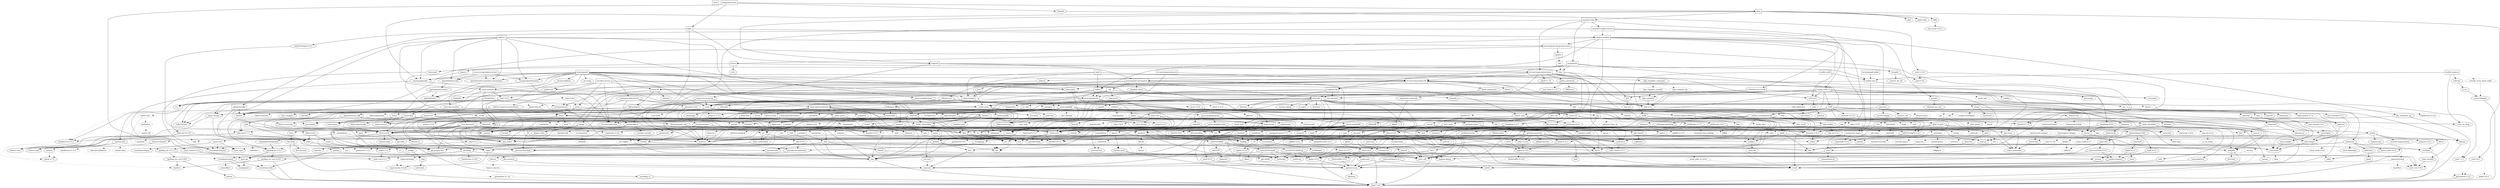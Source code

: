 digraph {
    0 [ label = "tests" shape = box]
    1 [ label = "catalyst-toolbox" shape = box]
    2 [ label = "chain-addr" shape = box]
    3 [ label = "chain-core" shape = box]
    4 [ label = "chain-ser" shape = box]
    5 [ label = "chain-crypto" shape = box]
    6 [ label = "typed-bytes" shape = box]
    7 [ label = "chain-impl-mockchain" shape = box]
    8 [ label = "cardano-legacy-address" shape = box]
    9 [ label = "chain-time" shape = box]
    10 [ label = "chain-vote" shape = box]
    11 [ label = "imhamt" shape = box]
    12 [ label = "sparse-array" shape = box]
    13 [ label = "chain-storage" shape = box]
    14 [ label = "jcli" shape = box]
    15 [ label = "jormungandr-lib" shape = box]
    16 [ label = "jormungandr-automation" shape = box]
    17 [ label = "jortestkit" shape = box]
    18 [ label = "jormungandr-integration-tests" shape = box]
    19 [ label = "hersir" shape = box]
    20 [ label = "thor" shape = box]
    21 [ label = "loki" shape = box]
    22 [ label = "mjolnir" shape = box]
    23 [ label = "snapshot-lib" shape = box]
    24 [ label = "symmetric-cipher" shape = box]
    25 [ label = "vit-servicing-station-lib" shape = box]
    26 [ label = "event-db" shape = box]
    27 [ label = "vit-servicing-station-tests" shape = box]
    28 [ label = "wallet" shape = box]
    29 [ label = "chain-path-derivation" shape = box]
    30 [ label = "hdkeygen" shape = box]
    31 [ label = "chain-network" shape = box]
    32 [ label = "jormungandrwallet" shape = box]
    33 [ label = "wallet-core" shape = box]
    34 [ label = "wallet-wasm-js" shape = box]
    35 [ label = "wallet-uniffi" shape = box]
    36 [ label = "jormungandr" shape = box]
    37 [ label = "explorer" shape = box]
    38 [ label = "settings" shape = box]
    39 [ label = "blockchain" shape = box]
    40 [ label = "vit-servicing-station-cli" shape = box]
    41 [ label = "vit-servicing-station-server" shape = box]
    42 [ label = "iapyx" shape = box]
    43 [ label = "valgrind" shape = box]
    44 [ label = "vitup" shape = box]
    45 [ label = "mainnet-lib" shape = box]
    46 [ label = "mainnet-tools" shape = box]
    47 [ label = "scheduler-service-lib" shape = box]
    48 [ label = "signals-handler" shape = box]
    49 [ label = "snapshot-trigger-service" shape = box]
    50 [ label = "voting_tools_rs" shape = box]
    51 [ label = "integration-tests" shape = box]
    52 [ label = "cat-data-service" shape = box]
    53 [ label = "audit" shape = box]
    54 [ label = "assert_fs" ]
    55 [ label = "bech32 0.8.1" ]
    56 [ label = "clap 4.2.1" ]
    57 [ label = "color-eyre" ]
    58 [ label = "csv" ]
    59 [ label = "fraction" ]
    60 [ label = "futures" ]
    61 [ label = "gag" ]
    62 [ label = "governor" ]
    63 [ label = "graphql_client" ]
    64 [ label = "hex" ]
    65 [ label = "image" ]
    66 [ label = "itertools 0.10.5" ]
    67 [ label = "once_cell" ]
    68 [ label = "qrcode" ]
    69 [ label = "quircs" ]
    70 [ label = "rand 0.8.5" ]
    71 [ label = "rand_chacha 0.3.1" ]
    72 [ label = "rayon" ]
    73 [ label = "regex" ]
    74 [ label = "reqwest" ]
    75 [ label = "rust_decimal" ]
    76 [ label = "serde" ]
    77 [ label = "serde_json" ]
    78 [ label = "serde_yaml" ]
    79 [ label = "sscanf" ]
    80 [ label = "thiserror" ]
    81 [ label = "time 0.3.20" ]
    82 [ label = "tokio" ]
    83 [ label = "tracing" ]
    84 [ label = "tracing-subscriber" ]
    85 [ label = "url" ]
    86 [ label = "cryptoxide 0.4.4" ]
    87 [ label = "proptest" ]
    88 [ label = "quickcheck" ]
    89 [ label = "curve25519-dalek-ng" ]
    90 [ label = "ed25519-bip32 0.4.1" ]
    91 [ label = "ed25519-dalek" ]
    92 [ label = "generic-array" ]
    93 [ label = "rand_core 0.6.4" ]
    94 [ label = "sha2 0.10.6" ]
    95 [ label = "lazy_static" ]
    96 [ label = "strum" ]
    97 [ label = "cbor_event" ]
    98 [ label = "base64 0.21.0" ]
    99 [ label = "const_format" ]
    100 [ label = "criterion" style = dashed]
    101 [ label = "data-pile" ]
    102 [ label = "sled" ]
    103 [ label = "tempfile" ]
    104 [ label = "base64 0.13.1" ]
    105 [ label = "bincode" ]
    106 [ label = "bytes" ]
    107 [ label = "clap_complete" ]
    108 [ label = "gtmpl" ]
    109 [ label = "rpassword" ]
    110 [ label = "http" ]
    111 [ label = "humantime" ]
    112 [ label = "parity-multiaddr" ]
    113 [ label = "serde_with" ]
    114 [ label = "assert_cmd" ]
    115 [ label = "bytesize" ]
    116 [ label = "custom_debug" ]
    117 [ label = "flate2" ]
    118 [ label = "fs_extra" ]
    119 [ label = "json" ]
    120 [ label = "keynesis" ]
    121 [ label = "log" ]
    122 [ label = "netstat2" ]
    123 [ label = "os_info" ]
    124 [ label = "poldercast" ]
    125 [ label = "predicates 2.1.5" ]
    126 [ label = "prost 0.9.0" ]
    127 [ label = "semver" ]
    128 [ label = "sysinfo" ]
    129 [ label = "tar" ]
    130 [ label = "tokio-stream" ]
    131 [ label = "tonic 0.6.2" ]
    132 [ label = "warp" ]
    133 [ label = "zip" ]
    134 [ label = "console" ]
    135 [ label = "dialoguer" ]
    136 [ label = "indicatif" ]
    137 [ label = "sha-1" ]
    138 [ label = "sha2 0.9.9" ]
    139 [ label = "bech32 0.7.3" ]
    140 [ label = "yaml-rust" ]
    141 [ label = "ctrlc" ]
    142 [ label = "slave-pool" ]
    143 [ label = "cocoon" ]
    144 [ label = "dirs" ]
    145 [ label = "serde_test" style = dashed]
    146 [ label = "zeroize" ]
    147 [ label = "diesel" ]
    148 [ label = "diesel_migrations" ]
    149 [ label = "dotenv" ]
    150 [ label = "http-zipkin" ]
    151 [ label = "notify" ]
    152 [ label = "r2d2" ]
    153 [ label = "simplelog 0.8.0" ]
    154 [ label = "tracing-futures" ]
    155 [ label = "bb8" ]
    156 [ label = "bb8-postgres" ]
    157 [ label = "chrono" ]
    158 [ label = "dotenvy" ]
    159 [ label = "tokio-postgres" ]
    160 [ label = "cfg-if 0.1.10" ]
    161 [ label = "dyn-clone" ]
    162 [ label = "fake" ]
    163 [ label = "hyper" ]
    164 [ label = "postgres" ]
    165 [ label = "pretty_assertions" ]
    166 [ label = "rand 0.7.3" ]
    167 [ label = "rand_core 0.5.1" ]
    168 [ label = "refinery" ]
    169 [ label = "hashlink" ]
    170 [ label = "http-body" ]
    171 [ label = "pin-project" ]
    172 [ label = "clear_on_drop" ]
    173 [ label = "console_error_panic_hook" style = dashed]
    174 [ label = "getrandom 0.2.9" ]
    175 [ label = "js-sys" ]
    176 [ label = "wasm-bindgen" ]
    177 [ label = "web-sys" ]
    178 [ label = "uniffi" ]
    179 [ label = "arc-swap" ]
    180 [ label = "jsonrpsee-core" ]
    181 [ label = "jsonrpsee-http-server" ]
    182 [ label = "linked-hash-map" ]
    183 [ label = "local-ip-address" ]
    184 [ label = "lru" ]
    185 [ label = "opentelemetry" ]
    186 [ label = "opentelemetry-otlp" ]
    187 [ label = "opentelemetry-semantic-conventions" ]
    188 [ label = "prometheus" style = dashed]
    189 [ label = "tokio-util 0.6.10" ]
    190 [ label = "tracing-appender" ]
    191 [ label = "tracing-opentelemetry" ]
    192 [ label = "trust-dns-resolver" ]
    193 [ label = "anyhow" ]
    194 [ label = "async-graphql" ]
    195 [ label = "async-graphql-warp" ]
    196 [ label = "futures-channel" ]
    197 [ label = "futures-util" ]
    198 [ label = "ed25519-bip32 0.3.2" ]
    199 [ label = "prettytable-rs" ]
    200 [ label = "warp-reverse-proxy" ]
    201 [ label = "diffy" ]
    202 [ label = "glob" ]
    203 [ label = "path-slash" ]
    204 [ label = "rustls" ]
    205 [ label = "rustls-pemfile" ]
    206 [ label = "tempdir" ]
    207 [ label = "tokio-rustls" ]
    208 [ label = "uuid 0.8.2" ]
    209 [ label = "walkdir" ]
    210 [ label = "cardano-serialization-lib" ]
    211 [ label = "pharos" ]
    212 [ label = "job_scheduler_ng" ]
    213 [ label = "num-traits" ]
    214 [ label = "uuid 1.3.1" ]
    215 [ label = "bytekind" ]
    216 [ label = "cddl" ]
    217 [ label = "ciborium" ]
    218 [ label = "dashmap" ]
    219 [ label = "microtype" ]
    220 [ label = "nonempty" ]
    221 [ label = "validity" ]
    222 [ label = "cfg-if 1.0.0" ]
    223 [ label = "libmath" ]
    224 [ label = "rand_chacha 0.2.2" ]
    225 [ label = "axum" ]
    226 [ label = "metrics" ]
    227 [ label = "metrics-exporter-prometheus" ]
    228 [ label = "tower-http" ]
    229 [ label = "clap_complete_command" ]
    230 [ label = "anstyle" ]
    231 [ label = "doc-comment" ]
    232 [ label = "globwalk" ]
    233 [ label = "predicates 3.0.2" ]
    234 [ label = "predicates-core" ]
    235 [ label = "predicates-tree" ]
    236 [ label = "clap_builder" ]
    237 [ label = "backtrace" ]
    238 [ label = "color-spantrace" style = dashed]
    239 [ label = "eyre" ]
    240 [ label = "indenter" ]
    241 [ label = "owo-colors" ]
    242 [ label = "tracing-error" style = dashed]
    243 [ label = "csv-core" ]
    244 [ label = "itoa" ]
    245 [ label = "ryu" ]
    246 [ label = "num" ]
    247 [ label = "futures-core" ]
    248 [ label = "futures-executor" ]
    249 [ label = "futures-io" ]
    250 [ label = "futures-sink" ]
    251 [ label = "futures-task" ]
    252 [ label = "filedescriptor" ]
    253 [ label = "futures-timer" style = dashed]
    254 [ label = "no-std-compat" ]
    255 [ label = "nonzero_ext" ]
    256 [ label = "parking_lot 0.12.1" ]
    257 [ label = "smallvec" ]
    258 [ label = "bytemuck" ]
    259 [ label = "byteorder" ]
    260 [ label = "color_quant" ]
    261 [ label = "gif" style = dashed]
    262 [ label = "jpeg-decoder" style = dashed]
    263 [ label = "num-iter" ]
    264 [ label = "num-rational 0.3.2" ]
    265 [ label = "png" style = dashed]
    266 [ label = "scoped_threadpool" style = dashed]
    267 [ label = "tiff" style = dashed]
    268 [ label = "either" ]
    269 [ label = "checked_int_cast" ]
    270 [ label = "ppv-lite86" ]
    271 [ label = "rayon-core" ]
    272 [ label = "aho-corasick" ]
    273 [ label = "memchr" ]
    274 [ label = "regex-syntax 0.6.29" ]
    275 [ label = "serde_urlencoded" ]
    276 [ label = "tower-service" ]
    277 [ label = "arrayvec 0.7.2" ]
    278 [ label = "borsh" style = dashed]
    279 [ label = "bytecheck" style = dashed]
    280 [ label = "rkyv" style = dashed]
    281 [ label = "indexmap" ]
    282 [ label = "time-core" ]
    283 [ label = "mio" style = dashed]
    284 [ label = "num_cpus" ]
    285 [ label = "pin-project-lite" ]
    286 [ label = "tracing-core" ]
    287 [ label = "matchers" style = dashed]
    288 [ label = "nu-ansi-term" style = dashed]
    289 [ label = "sharded-slab" style = dashed]
    290 [ label = "thread_local" ]
    291 [ label = "tracing-log" style = dashed]
    292 [ label = "tracing-serde" style = dashed]
    293 [ label = "form_urlencoded" ]
    294 [ label = "idna 0.3.0" ]
    295 [ label = "percent-encoding" ]
    296 [ label = "bit-set" style = dashed]
    297 [ label = "bitflags" ]
    298 [ label = "quick-error 2.0.1" style = dashed]
    299 [ label = "rand_xorshift" ]
    300 [ label = "rusty-fork" style = dashed]
    301 [ label = "unarray" ]
    302 [ label = "env_logger" style = dashed]
    303 [ label = "digest 0.9.0" ]
    304 [ label = "subtle-ng" ]
    305 [ label = "curve25519-dalek" ]
    306 [ label = "ed25519" ]
    307 [ label = "typenum" ]
    308 [ label = "digest 0.10.6" ]
    309 [ label = "atty" style = dashed]
    310 [ label = "cast" style = dashed]
    311 [ label = "clap 2.34.0" style = dashed]
    312 [ label = "criterion-plot" style = dashed]
    313 [ label = "oorandom" style = dashed]
    314 [ label = "plotters" style = dashed]
    315 [ label = "serde_cbor" style = dashed]
    316 [ label = "tinytemplate" style = dashed]
    317 [ label = "memmap2" ]
    318 [ label = "crc32fast" ]
    319 [ label = "crossbeam-epoch" ]
    320 [ label = "crossbeam-utils" ]
    321 [ label = "fxhash" ]
    322 [ label = "libc" ]
    323 [ label = "parking_lot 0.11.2" ]
    324 [ label = "fastrand" ]
    325 [ label = "gtmpl_value" ]
    326 [ label = "fnv" ]
    327 [ label = "arrayref" ]
    328 [ label = "bs58" ]
    329 [ label = "data-encoding" ]
    330 [ label = "multihash" ]
    331 [ label = "static_assertions" ]
    332 [ label = "unsigned-varint 0.7.1" ]
    333 [ label = "bstr" ]
    334 [ label = "wait-timeout" ]
    335 [ label = "miniz_oxide 0.6.2" ]
    336 [ label = "cryptoxide 0.3.6" ]
    337 [ label = "difflib" style = dashed]
    338 [ label = "float-cmp" style = dashed]
    339 [ label = "normalize-line-endings" style = dashed]
    340 [ label = "filetime" ]
    341 [ label = "tokio-util 0.7.7" ]
    342 [ label = "async-stream" ]
    343 [ label = "h2" style = dashed]
    344 [ label = "hyper-timeout" style = dashed]
    345 [ label = "tower" ]
    346 [ label = "tower-layer" ]
    347 [ label = "headers" ]
    348 [ label = "mime" ]
    349 [ label = "mime_guess" ]
    350 [ label = "multiparty" style = dashed]
    351 [ label = "scoped-tls" ]
    352 [ label = "tokio-tungstenite" style = dashed]
    353 [ label = "aes" style = dashed]
    354 [ label = "bzip2" style = dashed]
    355 [ label = "constant_time_eq" style = dashed]
    356 [ label = "hmac 0.12.1" ]
    357 [ label = "pbkdf2 0.11.0" style = dashed]
    358 [ label = "sha1" ]
    359 [ label = "zstd" style = dashed]
    360 [ label = "unicode-width" ]
    361 [ label = "shell-words" ]
    362 [ label = "number_prefix" ]
    363 [ label = "block-buffer 0.9.0" ]
    364 [ label = "opaque-debug" ]
    365 [ label = "crossbeam-channel" ]
    366 [ label = "aes-gcm" ]
    367 [ label = "chacha20poly1305" ]
    368 [ label = "hmac 0.11.0" ]
    369 [ label = "pbkdf2 0.9.0" ]
    370 [ label = "dirs-sys" ]
    371 [ label = "pq-sys" style = dashed]
    372 [ label = "migrations_internals" ]
    373 [ label = "zipkin" ]
    374 [ label = "scheduled-thread-pool" ]
    375 [ label = "termcolor" ]
    376 [ label = "num-integer" ]
    377 [ label = "time 0.1.45" style = dashed]
    378 [ label = "fallible-iterator" ]
    379 [ label = "phf" ]
    380 [ label = "postgres-protocol" ]
    381 [ label = "postgres-types" ]
    382 [ label = "socket2 0.5.1" ]
    383 [ label = "httparse" ]
    384 [ label = "httpdate" ]
    385 [ label = "socket2 0.4.9" style = dashed]
    386 [ label = "want" ]
    387 [ label = "ansi_term 0.11.0" ]
    388 [ label = "difference" ]
    389 [ label = "getrandom 0.1.16" style = dashed]
    390 [ label = "refinery-core" ]
    391 [ label = "hashbrown 0.12.3" ]
    392 [ label = "camino" ]
    393 [ label = "cargo_metadata" ]
    394 [ label = "beef" ]
    395 [ label = "jsonrpsee-types" ]
    396 [ label = "rustc-hash" style = dashed]
    397 [ label = "globset" ]
    398 [ label = "unicase" ]
    399 [ label = "opentelemetry_api" ]
    400 [ label = "opentelemetry_sdk" ]
    401 [ label = "opentelemetry-proto" ]
    402 [ label = "prost 0.11.8" style = dashed]
    403 [ label = "tonic 0.8.3" style = dashed]
    404 [ label = "protobuf" style = dashed]
    405 [ label = "slab" style = dashed]
    406 [ label = "lru-cache" ]
    407 [ label = "resolv-conf" style = dashed]
    408 [ label = "trust-dns-proto" ]
    409 [ label = "async-graphql-parser" ]
    410 [ label = "async-graphql-value" ]
    411 [ label = "fast_chemail" style = dashed]
    412 [ label = "multer" ]
    413 [ label = "pin-utils" ]
    414 [ label = "encode_unicode" ]
    415 [ label = "is-terminal" ]
    416 [ label = "term" ]
    417 [ label = "ansi_term 0.12.1" ]
    418 [ label = "ring" ]
    419 [ label = "sct" ]
    420 [ label = "webpki" ]
    421 [ label = "rand 0.4.6" ]
    422 [ label = "remove_dir_all" ]
    423 [ label = "same-file" ]
    424 [ label = "num-bigint" ]
    425 [ label = "schemars" ]
    426 [ label = "cron" ]
    427 [ label = "libm" style = dashed]
    428 [ label = "abnf_to_pest" ]
    429 [ label = "base16" ]
    430 [ label = "base64-url" style = dashed]
    431 [ label = "clap 3.2.23" style = dashed]
    432 [ label = "codespan-reporting" ]
    433 [ label = "hexf-parse" ]
    434 [ label = "itertools 0.11.0" ]
    435 [ label = "lexical-core" ]
    436 [ label = "pest_meta" ]
    437 [ label = "pest_vm" ]
    438 [ label = "regex-syntax 0.7.4" style = dashed]
    439 [ label = "simplelog 0.12.1" ]
    440 [ label = "uriparse" style = dashed]
    441 [ label = "ciborium-io" ]
    442 [ label = "ciborium-ll" ]
    443 [ label = "hashbrown 0.14.0" ]
    444 [ label = "lock_api" ]
    445 [ label = "parking_lot_core 0.9.8" ]
    446 [ label = "secrecy" style = dashed]
    447 [ label = "rand 0.3.23" ]
    448 [ label = "axum-core" ]
    449 [ label = "matchit" ]
    450 [ label = "serde_path_to_error" style = dashed]
    451 [ label = "sync_wrapper" ]
    452 [ label = "ahash 0.7.6" ]
    453 [ label = "ipnet" ]
    454 [ label = "metrics-util" ]
    455 [ label = "quanta" ]
    456 [ label = "http-range-header" ]
    457 [ label = "clap_complete_fig" style = dashed]
    458 [ label = "clap_complete_nushell" style = dashed]
    459 [ label = "ignore" ]
    460 [ label = "termtree" ]
    461 [ label = "anstream" style = dashed]
    462 [ label = "clap_lex 0.4.1" ]
    463 [ label = "strsim" style = dashed]
    464 [ label = "addr2line" ]
    465 [ label = "object" ]
    466 [ label = "rustc-demangle" ]
    467 [ label = "num-complex" ]
    468 [ label = "num-rational 0.4.1" ]
    469 [ label = "weezl" style = dashed]
    470 [ label = "deflate" style = dashed]
    471 [ label = "miniz_oxide 0.3.7" style = dashed]
    472 [ label = "miniz_oxide 0.4.4" style = dashed]
    473 [ label = "crossbeam-deque" ]
    474 [ label = "hashbrown 0.13.2" style = dashed]
    475 [ label = "ptr_meta" style = dashed]
    476 [ label = "simdutf8" style = dashed]
    477 [ label = "rend" style = dashed]
    478 [ label = "seahash" style = dashed]
    479 [ label = "regex-automata" style = dashed]
    480 [ label = "overload" style = dashed]
    481 [ label = "unicode-bidi" ]
    482 [ label = "unicode-normalization" ]
    483 [ label = "bit-vec" style = dashed]
    484 [ label = "quick-error 1.2.3" style = dashed]
    485 [ label = "subtle" ]
    486 [ label = "signature" ]
    487 [ label = "block-buffer 0.10.4" style = dashed]
    488 [ label = "crypto-common" ]
    489 [ label = "textwrap 0.11.0" style = dashed]
    490 [ label = "plotters-backend" style = dashed]
    491 [ label = "plotters-svg" style = dashed]
    492 [ label = "half" ]
    493 [ label = "memoffset" ]
    494 [ label = "scopeguard" ]
    495 [ label = "instant" ]
    496 [ label = "parking_lot_core 0.8.6" ]
    497 [ label = "unsigned-varint 0.5.1" ]
    498 [ label = "adler" ]
    499 [ label = "tokio-io-timeout" style = dashed]
    500 [ label = "headers-core" ]
    501 [ label = "try-lock" ]
    502 [ label = "tungstenite" style = dashed]
    503 [ label = "cipher 0.3.0" ]
    504 [ label = "bzip2-sys" style = dashed]
    505 [ label = "password-hash" style = dashed]
    506 [ label = "zstd-safe" style = dashed]
    507 [ label = "aead 0.4.3" ]
    508 [ label = "ctr" ]
    509 [ label = "ghash" ]
    510 [ label = "aead 0.5.2" ]
    511 [ label = "chacha20" ]
    512 [ label = "cipher 0.4.4" ]
    513 [ label = "poly1305" ]
    514 [ label = "crypto-mac" ]
    515 [ label = "lazycell" ]
    516 [ label = "zipkin-types" ]
    517 [ label = "phf_shared" ]
    518 [ label = "md-5" ]
    519 [ label = "stringprep" ]
    520 [ label = "siphasher" ]
    521 [ label = "toml" ]
    522 [ label = "cargo-platform" ]
    523 [ label = "hostname" style = dashed]
    524 [ label = "idna 0.2.3" ]
    525 [ label = "tinyvec" ]
    526 [ label = "pest" ]
    527 [ label = "ascii_utils" style = dashed]
    528 [ label = "encoding_rs" ]
    529 [ label = "spin" ]
    530 [ label = "io-lifetimes" ]
    531 [ label = "dirs-next" ]
    532 [ label = "untrusted" ]
    533 [ label = "nom" ]
    534 [ label = "abnf" ]
    535 [ label = "pretty" ]
    536 [ label = "clap_lex 0.2.4" style = dashed]
    537 [ label = "textwrap 0.16.0" style = dashed]
    538 [ label = "lexical-parse-float" style = dashed]
    539 [ label = "lexical-parse-integer" style = dashed]
    540 [ label = "lexical-util" ]
    541 [ label = "lexical-write-float" style = dashed]
    542 [ label = "lexical-write-integer" style = dashed]
    543 [ label = "atomic-shim" style = dashed]
    544 [ label = "hashbrown 0.11.2" style = dashed]
    545 [ label = "sketches-ddsketch" style = dashed]
    546 [ label = "anstyle-parse" style = dashed]
    547 [ label = "concolor-override" style = dashed]
    548 [ label = "concolor-query" style = dashed]
    549 [ label = "utf8parse" style = dashed]
    550 [ label = "gimli" ]
    551 [ label = "adler32" style = dashed]
    552 [ label = "ahash 0.8.3" style = dashed]
    553 [ label = "utf-8" style = dashed]
    554 [ label = "base64ct" style = dashed]
    555 [ label = "zstd-sys" style = dashed]
    556 [ label = "polyval" ]
    557 [ label = "inout" ]
    558 [ label = "universal-hash 0.5.0" ]
    559 [ label = "match_cfg" style = dashed]
    560 [ label = "matches" ]
    561 [ label = "tinyvec_macros" style = dashed]
    562 [ label = "ucd-trie" ]
    563 [ label = "dirs-sys-next" ]
    564 [ label = "minimal-lexical" ]
    565 [ label = "abnf-core" ]
    566 [ label = "arrayvec 0.5.2" ]
    567 [ label = "typed-arena" ]
    568 [ label = "unicode-segmentation" ]
    569 [ label = "os_str_bytes" style = dashed]
    570 [ label = "universal-hash 0.4.1" ]
    1 -> 57 [ ]
    1 -> 61 [ ]
    1 -> 62 [ ]
    1 -> 18 [ ]
    1 -> 68 [ ]
    1 -> 69 [ ]
    1 -> 79 [ ]
    1 -> 24 [ ]
    1 -> 25 [ style = dotted]
    1 -> 28 [ ]
    2 -> 3 [ ]
    2 -> 5 [ ]
    3 -> 4 [ ]
    4 -> 80 [ ]
    5 -> 55 [ ]
    5 -> 89 [ ]
    5 -> 90 [ ]
    5 -> 91 [ ]
    5 -> 64 [ ]
    5 -> 87 [ style = dotted]
    5 -> 88 [ style = dotted]
    5 -> 72 [ ]
    5 -> 94 [ ]
    5 -> 6 [ ]
    7 -> 8 [ ]
    7 -> 2 [ ]
    7 -> 9 [ ]
    7 -> 10 [ ]
    7 -> 11 [ ]
    7 -> 12 [ ]
    7 -> 96 [ ]
    7 -> 83 [ ]
    8 -> 97 [ ]
    8 -> 90 [ ]
    9 -> 3 [ ]
    9 -> 87 [ style = dotted]
    9 -> 88 [ style = dotted]
    10 -> 98 [ ]
    10 -> 3 [ ]
    10 -> 5 [ ]
    10 -> 99 [ ]
    11 -> 87 [ style = dotted]
    11 -> 80 [ ]
    13 -> 100 [ style = dotted]
    13 -> 101 [ ]
    13 -> 93 [ style = dotted]
    13 -> 102 [ ]
    13 -> 103 [ style = dotted]
    13 -> 80 [ ]
    14 -> 105 [ ]
    14 -> 107 [ ]
    14 -> 108 [ ]
    14 -> 15 [ ]
    14 -> 74 [ ]
    14 -> 109 [ ]
    14 -> 78 [ ]
    15 -> 7 [ ]
    15 -> 110 [ ]
    15 -> 111 [ ]
    15 -> 112 [ ]
    15 -> 113 [ ]
    16 -> 114 [ ]
    16 -> 13 [ ]
    16 -> 63 [ ]
    16 -> 14 [ ]
    16 -> 17 [ ]
    16 -> 119 [ ]
    16 -> 122 [ ]
    16 -> 124 [ ]
    16 -> 131 [ ]
    16 -> 84 [ ]
    17 -> 54 [ ]
    17 -> 55 [ ]
    17 -> 115 [ ]
    17 -> 58 [ ]
    17 -> 116 [ ]
    17 -> 135 [ ]
    17 -> 118 [ ]
    17 -> 64 [ ]
    17 -> 111 [ ]
    17 -> 136 [ ]
    17 -> 123 [ ]
    17 -> 125 [ ]
    17 -> 74 [ ]
    17 -> 127 [ ]
    17 -> 78 [ ]
    17 -> 137 [ ]
    17 -> 138 [ ]
    17 -> 128 [ ]
    17 -> 129 [ ]
    17 -> 132 [ ]
    17 -> 133 [ ]
    18 -> 139 [ ]
    18 -> 19 [ ]
    18 -> 22 [ ]
    19 -> 141 [ ]
    19 -> 142 [ ]
    19 -> 20 [ ]
    20 -> 143 [ ]
    20 -> 144 [ ]
    20 -> 16 [ ]
    21 -> 20 [ ]
    22 -> 21 [ ]
    23 -> 59 [ ]
    23 -> 15 [ ]
    23 -> 74 [ ]
    23 -> 75 [ ]
    23 -> 145 [ style = dotted]
    24 -> 86 [ ]
    24 -> 70 [ ]
    24 -> 80 [ ]
    24 -> 146 [ ]
    25 -> 56 [ ]
    25 -> 148 [ ]
    25 -> 149 [ ]
    25 -> 26 [ ]
    25 -> 150 [ ]
    25 -> 66 [ ]
    25 -> 151 [ ]
    25 -> 153 [ ]
    25 -> 23 [ ]
    25 -> 154 [ ]
    25 -> 84 [ ]
    25 -> 132 [ ]
    26 -> 156 [ ]
    26 -> 158 [ ]
    26 -> 75 [ ]
    26 -> 80 [ ]
    27 -> 114 [ ]
    27 -> 160 [ ]
    27 -> 161 [ ]
    27 -> 162 [ ]
    27 -> 17 [ ]
    27 -> 165 [ ]
    27 -> 168 [ ]
    27 -> 25 [ ]
    28 -> 169 [ ]
    28 -> 30 [ ]
    28 -> 66 [ ]
    28 -> 15 [ ]
    29 -> 80 [ ]
    30 -> 8 [ ]
    30 -> 2 [ ]
    30 -> 29 [ ]
    31 -> 5 [ ]
    31 -> 60 [ ]
    31 -> 80 [ ]
    31 -> 131 [ ]
    32 -> 33 [ ]
    33 -> 139 [ ]
    33 -> 24 [ ]
    33 -> 28 [ ]
    34 -> 172 [ ]
    34 -> 173 [ style = dotted]
    34 -> 33 [ ]
    34 -> 177 [ ]
    35 -> 178 [ ]
    35 -> 33 [ ]
    36 -> 179 [ ]
    36 -> 31 [ ]
    36 -> 13 [ ]
    36 -> 56 [ ]
    36 -> 150 [ ]
    36 -> 15 [ ]
    36 -> 181 [ ]
    36 -> 183 [ ]
    36 -> 186 [ ]
    36 -> 187 [ ]
    36 -> 124 [ ]
    36 -> 188 [ style = dotted]
    36 -> 74 [ ]
    36 -> 78 [ ]
    36 -> 190 [ ]
    36 -> 191 [ ]
    36 -> 192 [ ]
    36 -> 132 [ ]
    37 -> 193 [ ]
    37 -> 195 [ ]
    37 -> 31 [ ]
    37 -> 150 [ ]
    37 -> 18 [ ]
    37 -> 186 [ ]
    37 -> 187 [ ]
    37 -> 190 [ ]
    37 -> 191 [ ]
    38 -> 102 [ ]
    38 -> 80 [ ]
    39 -> 7 [ ]
    39 -> 184 [ ]
    40 -> 58 [ ]
    40 -> 25 [ ]
    41 -> 186 [ ]
    41 -> 187 [ ]
    41 -> 190 [ ]
    41 -> 191 [ ]
    41 -> 25 [ ]
    42 -> 1 [ ]
    42 -> 198 [ ]
    42 -> 199 [ ]
    42 -> 43 [ ]
    43 -> 16 [ ]
    43 -> 27 [ ]
    43 -> 33 [ ]
    43 -> 200 [ ]
    44 -> 201 [ ]
    44 -> 202 [ ]
    44 -> 46 [ ]
    44 -> 203 [ ]
    44 -> 190 [ ]
    44 -> 208 [ ]
    44 -> 43 [ ]
    45 -> 210 [ ]
    45 -> 211 [ ]
    45 -> 23 [ ]
    45 -> 206 [ ]
    45 -> 20 [ ]
    46 -> 212 [ ]
    46 -> 45 [ ]
    46 -> 199 [ ]
    46 -> 49 [ ]
    46 -> 27 [ ]
    47 -> 157 [ ]
    47 -> 56 [ ]
    47 -> 60 [ ]
    47 -> 17 [ ]
    47 -> 214 [ ]
    48 -> 60 [ ]
    48 -> 82 [ ]
    49 -> 1 [ ]
    49 -> 47 [ ]
    49 -> 48 [ ]
    49 -> 50 [ ]
    50 -> 215 [ ]
    50 -> 210 [ ]
    50 -> 216 [ ]
    50 -> 56 [ ]
    50 -> 57 [ ]
    50 -> 218 [ ]
    50 -> 144 [ ]
    50 -> 219 [ ]
    50 -> 220 [ ]
    50 -> 87 [ ]
    50 -> 72 [ ]
    50 -> 75 [ ]
    50 -> 221 [ ]
    51 -> 42 [ ]
    51 -> 223 [ ]
    51 -> 224 [ ]
    51 -> 44 [ ]
    52 -> 225 [ ]
    52 -> 56 [ ]
    52 -> 26 [ ]
    52 -> 227 [ ]
    52 -> 113 [ ]
    52 -> 228 [ ]
    52 -> 84 [ ]
    53 -> 13 [ ]
    53 -> 229 [ ]
    53 -> 57 [ ]
    53 -> 78 [ ]
    53 -> 28 [ ]
    54 -> 231 [ ]
    54 -> 232 [ ]
    54 -> 233 [ ]
    54 -> 235 [ ]
    54 -> 103 [ ]
    56 -> 236 [ ]
    57 -> 237 [ ]
    57 -> 238 [ style = dotted]
    57 -> 239 [ ]
    58 -> 243 [ ]
    58 -> 244 [ ]
    58 -> 245 [ ]
    58 -> 76 [ ]
    59 -> 95 [ style = dotted]
    59 -> 246 [ ]
    60 -> 248 [ style = dotted]
    61 -> 252 [ ]
    61 -> 103 [ ]
    62 -> 60 [ style = dotted]
    62 -> 253 [ style = dotted]
    62 -> 254 [ ]
    62 -> 255 [ ]
    62 -> 256 [ ]
    62 -> 70 [ style = dotted]
    63 -> 77 [ ]
    65 -> 258 [ ]
    65 -> 261 [ style = dotted]
    65 -> 263 [ ]
    65 -> 264 [ ]
    65 -> 265 [ style = dotted]
    65 -> 266 [ style = dotted]
    65 -> 267 [ style = dotted]
    66 -> 268 [ ]
    68 -> 269 [ ]
    68 -> 65 [ style = dotted]
    69 -> 213 [ ]
    69 -> 80 [ ]
    70 -> 71 [ style = dotted]
    71 -> 270 [ ]
    71 -> 93 [ ]
    72 -> 268 [ ]
    72 -> 271 [ ]
    73 -> 272 [ style = dotted]
    73 -> 274 [ ]
    74 -> 98 [ ]
    74 -> 197 [ ]
    74 -> 110 [ ]
    74 -> 77 [ style = dotted]
    74 -> 275 [ ]
    74 -> 276 [ ]
    74 -> 85 [ ]
    75 -> 277 [ ]
    75 -> 278 [ style = dotted]
    75 -> 164 [ style = dotted]
    75 -> 280 [ style = dotted]
    77 -> 244 [ ]
    77 -> 245 [ ]
    77 -> 76 [ ]
    78 -> 281 [ ]
    78 -> 245 [ ]
    78 -> 140 [ ]
    79 -> 99 [ ]
    79 -> 95 [ ]
    79 -> 73 [ ]
    81 -> 244 [ style = dotted]
    81 -> 76 [ style = dotted]
    81 -> 282 [ ]
    82 -> 106 [ style = dotted]
    82 -> 283 [ style = dotted]
    82 -> 284 [ style = dotted]
    82 -> 256 [ style = dotted]
    82 -> 285 [ ]
    83 -> 121 [ style = dotted]
    83 -> 285 [ ]
    83 -> 286 [ ]
    84 -> 287 [ style = dotted]
    84 -> 288 [ style = dotted]
    84 -> 73 [ style = dotted]
    84 -> 77 [ style = dotted]
    84 -> 289 [ style = dotted]
    84 -> 257 [ style = dotted]
    84 -> 290 [ style = dotted]
    84 -> 81 [ style = dotted]
    84 -> 83 [ style = dotted]
    84 -> 291 [ style = dotted]
    84 -> 292 [ style = dotted]
    85 -> 293 [ ]
    85 -> 294 [ ]
    85 -> 76 [ style = dotted]
    87 -> 296 [ style = dotted]
    87 -> 297 [ ]
    87 -> 259 [ ]
    87 -> 95 [ style = dotted]
    87 -> 213 [ ]
    87 -> 298 [ style = dotted]
    87 -> 70 [ ]
    87 -> 299 [ ]
    87 -> 274 [ style = dotted]
    87 -> 300 [ style = dotted]
    87 -> 301 [ ]
    88 -> 302 [ style = dotted]
    88 -> 166 [ ]
    89 -> 259 [ ]
    89 -> 303 [ ]
    89 -> 93 [ ]
    89 -> 304 [ ]
    89 -> 146 [ ]
    90 -> 86 [ ]
    91 -> 305 [ ]
    91 -> 306 [ ]
    91 -> 166 [ style = dotted]
    91 -> 76 [ style = dotted]
    91 -> 138 [ ]
    92 -> 307 [ ]
    93 -> 174 [ style = dotted]
    94 -> 308 [ ]
    100 -> 309 [ style = dashed]
    100 -> 311 [ style = dashed]
    100 -> 312 [ style = dashed]
    100 -> 58 [ style = dashed]
    100 -> 60 [ style = dotted]
    100 -> 95 [ style = dashed]
    100 -> 313 [ style = dashed]
    100 -> 314 [ style = dashed]
    100 -> 72 [ style = dashed]
    100 -> 73 [ style = dashed]
    100 -> 315 [ style = dashed]
    100 -> 316 [ style = dashed]
    100 -> 82 [ style = dotted]
    100 -> 209 [ style = dashed]
    101 -> 317 [ ]
    102 -> 318 [ ]
    102 -> 319 [ ]
    102 -> 321 [ ]
    102 -> 322 [ ]
    102 -> 121 [ ]
    102 -> 323 [ ]
    103 -> 222 [ ]
    103 -> 324 [ ]
    105 -> 76 [ ]
    106 -> 76 [ style = dotted]
    107 -> 56 [ ]
    108 -> 325 [ ]
    108 -> 66 [ ]
    108 -> 95 [ ]
    108 -> 295 [ ]
    109 -> 77 [ ]
    110 -> 106 [ ]
    110 -> 326 [ ]
    110 -> 244 [ ]
    112 -> 327 [ ]
    112 -> 328 [ ]
    112 -> 259 [ ]
    112 -> 329 [ ]
    112 -> 330 [ ]
    112 -> 331 [ ]
    112 -> 332 [ ]
    112 -> 85 [ style = dotted]
    113 -> 104 [ style = dotted]
    113 -> 157 [ style = dotted]
    113 -> 64 [ style = dotted]
    113 -> 281 [ style = dotted]
    113 -> 77 [ style = dotted]
    113 -> 81 [ style = dotted]
    114 -> 333 [ ]
    114 -> 231 [ ]
    114 -> 233 [ ]
    114 -> 235 [ ]
    114 -> 334 [ ]
    117 -> 318 [ ]
    117 -> 335 [ style = dotted]
    120 -> 336 [ ]
    120 -> 64 [ ]
    120 -> 71 [ ]
    120 -> 80 [ ]
    121 -> 222 [ ]
    121 -> 76 [ style = dotted]
    122 -> 297 [ ]
    122 -> 322 [ ]
    122 -> 80 [ ]
    123 -> 121 [ ]
    124 -> 120 [ ]
    124 -> 184 [ ]
    125 -> 337 [ style = dotted]
    125 -> 338 [ style = dotted]
    125 -> 66 [ ]
    125 -> 339 [ style = dotted]
    125 -> 234 [ ]
    125 -> 73 [ style = dotted]
    126 -> 106 [ ]
    127 -> 76 [ style = dotted]
    128 -> 72 [ style = dotted]
    129 -> 340 [ ]
    130 -> 341 [ style = dotted]
    131 -> 342 [ ]
    131 -> 104 [ ]
    131 -> 344 [ style = dotted]
    131 -> 295 [ ]
    131 -> 126 [ style = dotted]
    131 -> 130 [ ]
    131 -> 189 [ ]
    131 -> 345 [ style = dotted]
    131 -> 154 [ style = dotted]
    132 -> 347 [ ]
    132 -> 163 [ ]
    132 -> 349 [ ]
    132 -> 350 [ style = dotted]
    132 -> 171 [ ]
    132 -> 205 [ ]
    132 -> 351 [ ]
    132 -> 77 [ ]
    132 -> 275 [ ]
    132 -> 207 [ style = dotted]
    132 -> 130 [ ]
    132 -> 352 [ style = dotted]
    133 -> 353 [ style = dotted]
    133 -> 259 [ ]
    133 -> 354 [ style = dotted]
    133 -> 355 [ style = dotted]
    133 -> 117 [ style = dotted]
    133 -> 357 [ style = dotted]
    133 -> 358 [ style = dotted]
    133 -> 81 [ style = dotted]
    133 -> 359 [ style = dotted]
    134 -> 95 [ ]
    134 -> 322 [ ]
    134 -> 360 [ style = dotted]
    135 -> 134 [ ]
    135 -> 361 [ ]
    135 -> 103 [ style = dotted]
    135 -> 146 [ style = dotted]
    136 -> 134 [ ]
    136 -> 362 [ ]
    136 -> 73 [ ]
    137 -> 363 [ ]
    137 -> 222 [ ]
    137 -> 303 [ ]
    137 -> 364 [ ]
    138 -> 363 [ ]
    138 -> 222 [ ]
    138 -> 303 [ ]
    138 -> 364 [ ]
    140 -> 182 [ ]
    142 -> 365 [ ]
    143 -> 366 [ ]
    143 -> 367 [ ]
    143 -> 369 [ ]
    143 -> 70 [ ]
    144 -> 370 [ ]
    145 -> 76 [ style = dashed]
    147 -> 297 [ style = dotted]
    147 -> 259 [ ]
    147 -> 157 [ style = dotted]
    147 -> 371 [ style = dotted]
    147 -> 152 [ style = dotted]
    147 -> 77 [ style = dotted]
    148 -> 372 [ ]
    150 -> 110 [ ]
    150 -> 373 [ ]
    151 -> 297 [ ]
    151 -> 365 [ style = dotted]
    151 -> 340 [ ]
    151 -> 322 [ ]
    151 -> 209 [ ]
    152 -> 121 [ ]
    152 -> 374 [ ]
    153 -> 157 [ ]
    153 -> 121 [ ]
    153 -> 375 [ style = dotted]
    154 -> 171 [ style = dotted]
    154 -> 83 [ ]
    155 -> 197 [ ]
    155 -> 82 [ ]
    156 -> 155 [ ]
    156 -> 159 [ ]
    157 -> 376 [ ]
    157 -> 76 [ style = dotted]
    157 -> 377 [ style = dotted]
    159 -> 197 [ ]
    159 -> 295 [ ]
    159 -> 379 [ ]
    159 -> 381 [ ]
    159 -> 382 [ ]
    159 -> 341 [ ]
    162 -> 157 [ style = dotted]
    162 -> 110 [ style = dotted]
    162 -> 70 [ ]
    163 -> 343 [ style = dotted]
    163 -> 170 [ ]
    163 -> 383 [ ]
    163 -> 384 [ ]
    163 -> 385 [ style = dotted]
    163 -> 276 [ ]
    163 -> 386 [ ]
    164 -> 159 [ ]
    165 -> 387 [ ]
    165 -> 388 [ ]
    166 -> 167 [ ]
    167 -> 389 [ style = dotted]
    168 -> 390 [ ]
    169 -> 391 [ ]
    170 -> 110 [ ]
    170 -> 285 [ ]
    173 -> 176 [ style = dashed]
    174 -> 222 [ ]
    175 -> 176 [ ]
    176 -> 222 [ ]
    177 -> 175 [ ]
    178 -> 193 [ ]
    178 -> 106 [ ]
    178 -> 393 [ ]
    178 -> 121 [ ]
    178 -> 67 [ ]
    178 -> 331 [ ]
    180 -> 277 [ style = dotted]
    180 -> 163 [ style = dotted]
    180 -> 395 [ ]
    180 -> 70 [ style = dotted]
    180 -> 396 [ style = dotted]
    181 -> 397 [ ]
    181 -> 180 [ ]
    181 -> 95 [ ]
    181 -> 398 [ ]
    183 -> 80 [ ]
    184 -> 391 [ style = dotted]
    185 -> 400 [ ]
    186 -> 401 [ ]
    187 -> 185 [ ]
    188 -> 326 [ style = dashed]
    188 -> 95 [ style = dashed]
    188 -> 273 [ style = dashed]
    188 -> 256 [ style = dashed]
    188 -> 404 [ style = dotted]
    188 -> 80 [ style = dashed]
    189 -> 247 [ ]
    189 -> 250 [ ]
    189 -> 405 [ style = dotted]
    189 -> 82 [ ]
    190 -> 365 [ ]
    190 -> 84 [ ]
    191 -> 185 [ ]
    191 -> 84 [ ]
    192 -> 406 [ ]
    192 -> 407 [ style = dotted]
    192 -> 408 [ ]
    194 -> 409 [ ]
    194 -> 342 [ ]
    194 -> 104 [ ]
    194 -> 411 [ style = dotted]
    194 -> 412 [ ]
    194 -> 213 [ ]
    194 -> 67 [ ]
    194 -> 73 [ ]
    194 -> 275 [ ]
    194 -> 331 [ ]
    194 -> 103 [ ]
    195 -> 194 [ ]
    195 -> 132 [ ]
    196 -> 247 [ ]
    196 -> 250 [ style = dotted]
    197 -> 196 [ style = dotted]
    197 -> 249 [ style = dotted]
    197 -> 251 [ ]
    197 -> 273 [ style = dotted]
    197 -> 285 [ ]
    197 -> 413 [ ]
    197 -> 405 [ style = dotted]
    198 -> 336 [ ]
    199 -> 58 [ style = dotted]
    199 -> 414 [ ]
    199 -> 415 [ ]
    199 -> 95 [ ]
    199 -> 416 [ ]
    199 -> 360 [ ]
    200 -> 95 [ ]
    200 -> 74 [ ]
    200 -> 132 [ ]
    201 -> 417 [ ]
    204 -> 121 [ style = dotted]
    204 -> 419 [ ]
    204 -> 420 [ ]
    205 -> 98 [ ]
    206 -> 421 [ ]
    206 -> 422 [ ]
    207 -> 204 [ ]
    207 -> 82 [ ]
    208 -> 174 [ style = dotted]
    208 -> 76 [ style = dotted]
    209 -> 423 [ ]
    210 -> 139 [ ]
    210 -> 97 [ ]
    210 -> 172 [ ]
    210 -> 90 [ ]
    210 -> 64 [ ]
    210 -> 66 [ ]
    210 -> 182 [ ]
    210 -> 424 [ ]
    210 -> 70 [ ]
    210 -> 425 [ ]
    210 -> 138 [ ]
    211 -> 60 [ ]
    212 -> 426 [ ]
    212 -> 214 [ ]
    213 -> 427 [ style = dotted]
    214 -> 174 [ style = dotted]
    214 -> 76 [ style = dotted]
    215 -> 64 [ style = dotted]
    215 -> 76 [ ]
    215 -> 301 [ ]
    216 -> 428 [ ]
    216 -> 429 [ ]
    216 -> 430 [ style = dotted]
    216 -> 157 [ style = dotted]
    216 -> 217 [ style = dotted]
    216 -> 431 [ style = dotted]
    216 -> 432 [ ]
    216 -> 329 [ ]
    216 -> 433 [ ]
    216 -> 434 [ ]
    216 -> 435 [ ]
    216 -> 437 [ ]
    216 -> 73 [ ]
    216 -> 438 [ style = dotted]
    216 -> 77 [ style = dotted]
    216 -> 439 [ ]
    216 -> 440 [ style = dotted]
    217 -> 442 [ ]
    217 -> 76 [ ]
    218 -> 443 [ ]
    218 -> 444 [ ]
    218 -> 67 [ ]
    218 -> 445 [ ]
    219 -> 446 [ style = dotted]
    220 -> 76 [ style = dotted]
    223 -> 447 [ ]
    224 -> 270 [ ]
    224 -> 167 [ ]
    225 -> 448 [ ]
    225 -> 297 [ ]
    225 -> 163 [ ]
    225 -> 449 [ ]
    225 -> 77 [ style = dotted]
    225 -> 450 [ style = dotted]
    225 -> 275 [ style = dotted]
    225 -> 451 [ ]
    225 -> 345 [ ]
    226 -> 452 [ ]
    227 -> 163 [ style = dotted]
    227 -> 453 [ style = dotted]
    227 -> 454 [ ]
    227 -> 80 [ ]
    228 -> 297 [ ]
    228 -> 197 [ ]
    228 -> 170 [ ]
    228 -> 456 [ ]
    228 -> 346 [ ]
    228 -> 276 [ ]
    229 -> 457 [ style = dotted]
    229 -> 458 [ style = dotted]
    232 -> 297 [ ]
    232 -> 459 [ ]
    233 -> 230 [ ]
    233 -> 337 [ style = dotted]
    233 -> 66 [ ]
    233 -> 234 [ ]
    235 -> 234 [ ]
    235 -> 460 [ ]
    236 -> 461 [ style = dotted]
    236 -> 297 [ ]
    236 -> 462 [ ]
    236 -> 67 [ style = dotted]
    236 -> 463 [ style = dotted]
    237 -> 464 [ ]
    237 -> 222 [ ]
    237 -> 322 [ ]
    237 -> 335 [ ]
    237 -> 465 [ ]
    237 -> 466 [ ]
    238 -> 241 [ style = dashed]
    238 -> 242 [ style = dashed]
    239 -> 240 [ ]
    239 -> 67 [ ]
    242 -> 84 [ style = dashed]
    243 -> 273 [ ]
    246 -> 467 [ ]
    246 -> 263 [ ]
    246 -> 468 [ ]
    248 -> 197 [ ]
    252 -> 322 [ ]
    252 -> 80 [ ]
    256 -> 444 [ ]
    256 -> 445 [ ]
    261 -> 260 [ style = dashed]
    261 -> 469 [ style = dashed]
    262 -> 72 [ style = dotted]
    263 -> 376 [ ]
    264 -> 376 [ ]
    265 -> 297 [ style = dashed]
    265 -> 318 [ style = dashed]
    265 -> 470 [ style = dotted]
    265 -> 471 [ style = dashed]
    267 -> 262 [ style = dashed]
    267 -> 472 [ style = dashed]
    267 -> 469 [ style = dashed]
    271 -> 365 [ ]
    271 -> 473 [ ]
    271 -> 284 [ ]
    272 -> 273 [ ]
    275 -> 293 [ ]
    275 -> 244 [ ]
    275 -> 245 [ ]
    275 -> 76 [ ]
    278 -> 474 [ style = dashed]
    279 -> 475 [ style = dashed]
    279 -> 476 [ style = dotted]
    280 -> 391 [ style = dotted]
    280 -> 477 [ style = dotted]
    280 -> 478 [ style = dashed]
    281 -> 391 [ ]
    281 -> 76 [ style = dotted]
    283 -> 121 [ style = dashed]
    286 -> 67 [ style = dotted]
    287 -> 479 [ style = dashed]
    288 -> 480 [ style = dashed]
    289 -> 95 [ style = dashed]
    290 -> 222 [ ]
    290 -> 67 [ ]
    291 -> 95 [ style = dashed]
    291 -> 121 [ style = dashed]
    291 -> 286 [ style = dashed]
    292 -> 76 [ style = dashed]
    292 -> 286 [ style = dashed]
    293 -> 295 [ ]
    294 -> 481 [ ]
    294 -> 482 [ ]
    296 -> 483 [ style = dashed]
    299 -> 93 [ ]
    300 -> 326 [ style = dashed]
    300 -> 484 [ style = dashed]
    300 -> 103 [ style = dashed]
    300 -> 334 [ style = dotted]
    302 -> 121 [ style = dashed]
    302 -> 73 [ style = dotted]
    303 -> 92 [ ]
    305 -> 259 [ ]
    305 -> 303 [ ]
    305 -> 167 [ ]
    305 -> 485 [ ]
    305 -> 146 [ ]
    306 -> 486 [ ]
    308 -> 487 [ style = dotted]
    308 -> 488 [ ]
    308 -> 485 [ style = dotted]
    311 -> 297 [ style = dashed]
    311 -> 489 [ style = dashed]
    312 -> 310 [ style = dashed]
    312 -> 66 [ style = dashed]
    314 -> 213 [ style = dashed]
    314 -> 491 [ style = dotted]
    315 -> 492 [ style = dashed]
    315 -> 76 [ style = dashed]
    316 -> 77 [ style = dashed]
    318 -> 222 [ ]
    319 -> 320 [ ]
    319 -> 493 [ ]
    319 -> 494 [ ]
    320 -> 222 [ ]
    321 -> 259 [ ]
    323 -> 444 [ ]
    323 -> 496 [ ]
    330 -> 92 [ ]
    330 -> 497 [ ]
    333 -> 273 [ ]
    333 -> 67 [ style = dotted]
    333 -> 479 [ style = dotted]
    333 -> 76 [ style = dotted]
    335 -> 498 [ ]
    338 -> 213 [ style = dotted]
    340 -> 222 [ ]
    341 -> 247 [ ]
    341 -> 250 [ ]
    341 -> 82 [ ]
    341 -> 83 [ style = dotted]
    342 -> 247 [ ]
    342 -> 285 [ ]
    343 -> 197 [ style = dashed]
    343 -> 110 [ style = dashed]
    343 -> 281 [ style = dashed]
    343 -> 341 [ style = dashed]
    344 -> 163 [ style = dashed]
    344 -> 499 [ style = dashed]
    345 -> 197 [ style = dotted]
    345 -> 281 [ style = dotted]
    345 -> 171 [ style = dotted]
    345 -> 70 [ style = dotted]
    345 -> 341 [ style = dotted]
    345 -> 346 [ ]
    345 -> 276 [ ]
    347 -> 104 [ ]
    347 -> 297 [ ]
    347 -> 500 [ ]
    347 -> 384 [ ]
    347 -> 348 [ ]
    347 -> 358 [ ]
    349 -> 348 [ ]
    349 -> 398 [ ]
    350 -> 106 [ style = dashed]
    350 -> 247 [ style = dotted]
    350 -> 383 [ style = dotted]
    350 -> 273 [ style = dotted]
    350 -> 285 [ style = dotted]
    350 -> 501 [ style = dotted]
    352 -> 197 [ style = dashed]
    352 -> 82 [ style = dashed]
    352 -> 502 [ style = dashed]
    353 -> 222 [ style = dashed]
    353 -> 503 [ style = dashed]
    353 -> 364 [ style = dashed]
    354 -> 504 [ style = dashed]
    356 -> 308 [ ]
    357 -> 356 [ style = dotted]
    357 -> 505 [ style = dotted]
    357 -> 94 [ style = dotted]
    358 -> 308 [ ]
    359 -> 506 [ style = dashed]
    363 -> 92 [ ]
    365 -> 320 [ style = dotted]
    366 -> 507 [ ]
    366 -> 353 [ style = dotted]
    366 -> 508 [ ]
    366 -> 509 [ ]
    367 -> 510 [ ]
    367 -> 511 [ ]
    367 -> 513 [ ]
    368 -> 514 [ ]
    368 -> 303 [ ]
    369 -> 368 [ style = dotted]
    369 -> 138 [ style = dotted]
    372 -> 147 [ ]
    373 -> 515 [ ]
    373 -> 121 [ ]
    373 -> 285 [ ]
    373 -> 70 [ ]
    373 -> 516 [ ]
    374 -> 256 [ ]
    376 -> 213 [ ]
    377 -> 322 [ style = dashed]
    379 -> 517 [ ]
    380 -> 98 [ ]
    380 -> 259 [ ]
    380 -> 106 [ ]
    380 -> 378 [ ]
    380 -> 356 [ ]
    380 -> 518 [ ]
    380 -> 273 [ ]
    380 -> 70 [ ]
    380 -> 94 [ ]
    380 -> 519 [ ]
    381 -> 157 [ style = dotted]
    381 -> 380 [ ]
    381 -> 77 [ style = dotted]
    386 -> 121 [ ]
    386 -> 501 [ ]
    389 -> 222 [ style = dashed]
    390 -> 95 [ ]
    390 -> 164 [ style = dotted]
    390 -> 73 [ ]
    390 -> 80 [ ]
    390 -> 81 [ ]
    390 -> 521 [ ]
    390 -> 85 [ ]
    390 -> 209 [ ]
    391 -> 452 [ style = dotted]
    392 -> 76 [ style = dotted]
    393 -> 392 [ ]
    393 -> 522 [ ]
    393 -> 127 [ ]
    393 -> 77 [ ]
    394 -> 76 [ style = dotted]
    395 -> 193 [ ]
    395 -> 394 [ ]
    395 -> 77 [ ]
    395 -> 80 [ ]
    395 -> 83 [ ]
    397 -> 333 [ ]
    397 -> 326 [ ]
    397 -> 121 [ style = dotted]
    397 -> 73 [ ]
    399 -> 326 [ style = dotted]
    399 -> 197 [ ]
    399 -> 281 [ ]
    399 -> 67 [ ]
    399 -> 80 [ ]
    400 -> 365 [ style = dotted]
    400 -> 218 [ style = dotted]
    400 -> 248 [ ]
    400 -> 399 [ ]
    400 -> 295 [ style = dotted]
    400 -> 70 [ style = dotted]
    400 -> 130 [ style = dotted]
    401 -> 60 [ ]
    401 -> 185 [ ]
    401 -> 403 [ style = dotted]
    402 -> 106 [ style = dashed]
    403 -> 342 [ style = dashed]
    403 -> 225 [ style = dotted]
    403 -> 104 [ style = dashed]
    403 -> 344 [ style = dotted]
    403 -> 402 [ style = dotted]
    403 -> 130 [ style = dashed]
    403 -> 154 [ style = dotted]
    406 -> 182 [ ]
    407 -> 523 [ style = dotted]
    407 -> 484 [ style = dashed]
    408 -> 329 [ ]
    408 -> 197 [ ]
    408 -> 524 [ ]
    408 -> 453 [ ]
    408 -> 95 [ ]
    408 -> 70 [ ]
    408 -> 80 [ ]
    408 -> 82 [ style = dotted]
    408 -> 83 [ ]
    408 -> 85 [ ]
    409 -> 410 [ ]
    409 -> 526 [ ]
    410 -> 106 [ ]
    410 -> 281 [ ]
    410 -> 77 [ ]
    411 -> 527 [ style = dashed]
    412 -> 528 [ ]
    412 -> 197 [ ]
    412 -> 110 [ ]
    412 -> 383 [ ]
    412 -> 121 [ ]
    412 -> 348 [ ]
    412 -> 529 [ ]
    415 -> 530 [ ]
    416 -> 531 [ ]
    418 -> 532 [ ]
    419 -> 418 [ ]
    420 -> 418 [ ]
    424 -> 376 [ ]
    424 -> 76 [ style = dotted]
    425 -> 161 [ ]
    425 -> 77 [ ]
    426 -> 157 [ ]
    426 -> 533 [ ]
    426 -> 67 [ ]
    428 -> 534 [ ]
    428 -> 281 [ ]
    428 -> 66 [ ]
    428 -> 535 [ ]
    430 -> 98 [ style = dashed]
    431 -> 309 [ style = dotted]
    431 -> 297 [ style = dashed]
    431 -> 536 [ style = dashed]
    431 -> 281 [ style = dashed]
    431 -> 67 [ style = dotted]
    431 -> 463 [ style = dotted]
    431 -> 375 [ style = dotted]
    431 -> 537 [ style = dashed]
    432 -> 375 [ ]
    432 -> 360 [ ]
    434 -> 268 [ ]
    435 -> 538 [ style = dotted]
    435 -> 541 [ style = dotted]
    436 -> 67 [ ]
    436 -> 526 [ ]
    437 -> 436 [ ]
    439 -> 121 [ ]
    439 -> 375 [ style = dotted]
    439 -> 81 [ ]
    440 -> 326 [ style = dashed]
    440 -> 95 [ style = dashed]
    442 -> 441 [ ]
    442 -> 492 [ ]
    444 -> 494 [ ]
    445 -> 222 [ ]
    445 -> 257 [ ]
    446 -> 76 [ style = dotted]
    446 -> 146 [ style = dashed]
    447 -> 322 [ ]
    447 -> 421 [ ]
    448 -> 197 [ ]
    448 -> 170 [ ]
    448 -> 348 [ ]
    448 -> 346 [ ]
    448 -> 276 [ ]
    450 -> 76 [ style = dashed]
    454 -> 543 [ style = dotted]
    454 -> 319 [ style = dotted]
    454 -> 544 [ style = dotted]
    454 -> 226 [ ]
    454 -> 284 [ style = dotted]
    454 -> 323 [ style = dotted]
    454 -> 455 [ style = dotted]
    454 -> 545 [ style = dotted]
    455 -> 320 [ ]
    455 -> 67 [ ]
    457 -> 107 [ style = dashed]
    458 -> 107 [ style = dashed]
    459 -> 397 [ ]
    459 -> 95 [ ]
    459 -> 290 [ ]
    459 -> 209 [ ]
    461 -> 230 [ style = dashed]
    461 -> 546 [ style = dashed]
    461 -> 547 [ style = dotted]
    461 -> 548 [ style = dotted]
    461 -> 415 [ style = dotted]
    464 -> 550 [ ]
    465 -> 273 [ ]
    467 -> 213 [ ]
    467 -> 76 [ style = dotted]
    468 -> 424 [ style = dotted]
    470 -> 551 [ style = dashed]
    470 -> 259 [ style = dashed]
    471 -> 551 [ style = dashed]
    472 -> 498 [ style = dashed]
    473 -> 319 [ style = dotted]
    474 -> 552 [ style = dotted]
    477 -> 279 [ style = dotted]
    479 -> 274 [ style = dotted]
    482 -> 525 [ ]
    487 -> 92 [ style = dashed]
    488 -> 92 [ ]
    488 -> 93 [ style = dotted]
    489 -> 360 [ style = dashed]
    491 -> 490 [ style = dashed]
    495 -> 222 [ ]
    496 -> 495 [ ]
    496 -> 257 [ ]
    499 -> 82 [ style = dashed]
    500 -> 110 [ ]
    502 -> 104 [ style = dotted]
    502 -> 259 [ style = dashed]
    502 -> 110 [ style = dotted]
    502 -> 383 [ style = dotted]
    502 -> 121 [ style = dashed]
    502 -> 70 [ style = dashed]
    502 -> 358 [ style = dotted]
    502 -> 80 [ style = dashed]
    502 -> 85 [ style = dotted]
    502 -> 553 [ style = dashed]
    503 -> 92 [ ]
    504 -> 322 [ style = dashed]
    505 -> 554 [ style = dashed]
    505 -> 93 [ style = dotted]
    505 -> 485 [ style = dashed]
    506 -> 555 [ style = dashed]
    507 -> 92 [ ]
    508 -> 503 [ ]
    509 -> 556 [ ]
    510 -> 488 [ ]
    511 -> 512 [ ]
    512 -> 488 [ ]
    512 -> 557 [ ]
    512 -> 146 [ style = dotted]
    513 -> 364 [ ]
    513 -> 558 [ ]
    514 -> 92 [ ]
    514 -> 485 [ ]
    516 -> 329 [ ]
    517 -> 520 [ ]
    518 -> 308 [ ]
    519 -> 481 [ ]
    519 -> 482 [ ]
    521 -> 76 [ ]
    522 -> 76 [ ]
    523 -> 559 [ style = dashed]
    524 -> 560 [ ]
    524 -> 481 [ ]
    524 -> 482 [ ]
    525 -> 561 [ style = dotted]
    526 -> 80 [ style = dotted]
    526 -> 562 [ ]
    528 -> 222 [ ]
    531 -> 222 [ ]
    531 -> 563 [ ]
    533 -> 273 [ ]
    533 -> 564 [ ]
    534 -> 565 [ ]
    535 -> 566 [ ]
    535 -> 121 [ ]
    535 -> 567 [ ]
    535 -> 568 [ ]
    536 -> 569 [ style = dashed]
    538 -> 539 [ style = dashed]
    539 -> 540 [ style = dashed]
    540 -> 331 [ ]
    541 -> 542 [ style = dashed]
    542 -> 540 [ style = dashed]
    544 -> 452 [ style = dotted]
    546 -> 549 [ style = dotted]
    552 -> 222 [ style = dashed]
    555 -> 322 [ style = dashed]
    556 -> 222 [ ]
    556 -> 364 [ ]
    556 -> 570 [ ]
    557 -> 92 [ ]
    558 -> 488 [ ]
    558 -> 485 [ ]
    565 -> 533 [ ]
    570 -> 92 [ ]
    570 -> 485 [ ]
}

